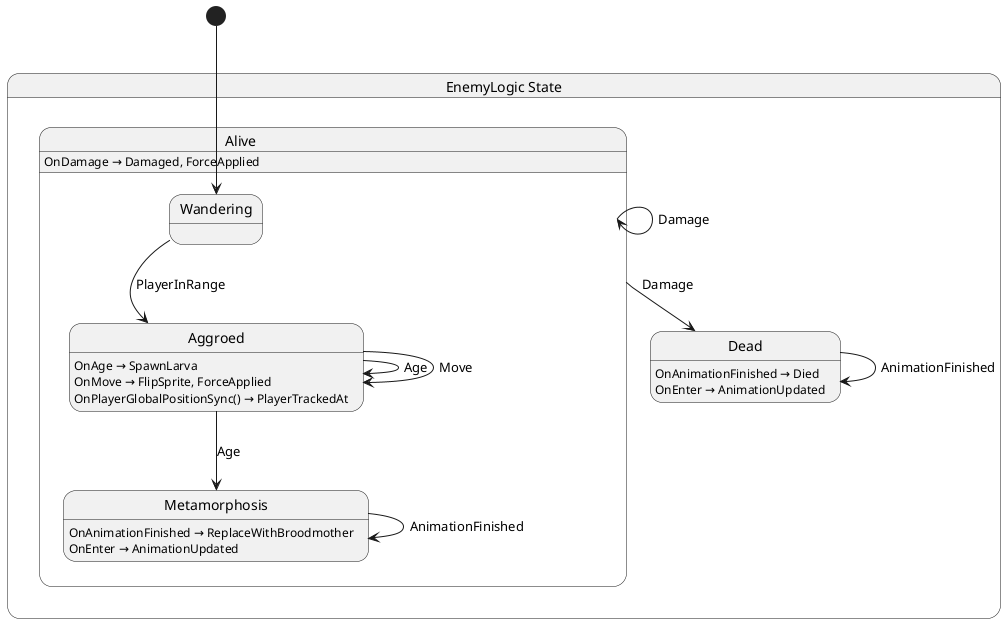 @startuml EnemyLogic
state "EnemyLogic State" as Nevergreen_EnemyLogic_State {
  state "Alive" as Nevergreen_EnemyLogic_State_Alive {
    state "Aggroed" as Nevergreen_EnemyLogic_State_Alive_Aggroed
    state "Metamorphosis" as Nevergreen_EnemyLogic_State_Alive_Metamorphosis
    state "Wandering" as Nevergreen_EnemyLogic_State_Alive_Wandering
  }
  state "Dead" as Nevergreen_EnemyLogic_State_Dead
}

Nevergreen_EnemyLogic_State_Alive --> Nevergreen_EnemyLogic_State_Alive : Damage
Nevergreen_EnemyLogic_State_Alive --> Nevergreen_EnemyLogic_State_Dead : Damage
Nevergreen_EnemyLogic_State_Alive_Aggroed --> Nevergreen_EnemyLogic_State_Alive_Aggroed : Age
Nevergreen_EnemyLogic_State_Alive_Aggroed --> Nevergreen_EnemyLogic_State_Alive_Aggroed : Move
Nevergreen_EnemyLogic_State_Alive_Aggroed --> Nevergreen_EnemyLogic_State_Alive_Metamorphosis : Age
Nevergreen_EnemyLogic_State_Alive_Metamorphosis --> Nevergreen_EnemyLogic_State_Alive_Metamorphosis : AnimationFinished
Nevergreen_EnemyLogic_State_Alive_Wandering --> Nevergreen_EnemyLogic_State_Alive_Aggroed : PlayerInRange
Nevergreen_EnemyLogic_State_Dead --> Nevergreen_EnemyLogic_State_Dead : AnimationFinished

Nevergreen_EnemyLogic_State_Alive : OnDamage → Damaged, ForceApplied
Nevergreen_EnemyLogic_State_Alive_Aggroed : OnAge → SpawnLarva
Nevergreen_EnemyLogic_State_Alive_Aggroed : OnMove → FlipSprite, ForceApplied
Nevergreen_EnemyLogic_State_Alive_Aggroed : OnPlayerGlobalPositionSync() → PlayerTrackedAt
Nevergreen_EnemyLogic_State_Alive_Metamorphosis : OnAnimationFinished → ReplaceWithBroodmother
Nevergreen_EnemyLogic_State_Alive_Metamorphosis : OnEnter → AnimationUpdated
Nevergreen_EnemyLogic_State_Dead : OnAnimationFinished → Died
Nevergreen_EnemyLogic_State_Dead : OnEnter → AnimationUpdated

[*] --> Nevergreen_EnemyLogic_State_Alive_Wandering
@enduml
